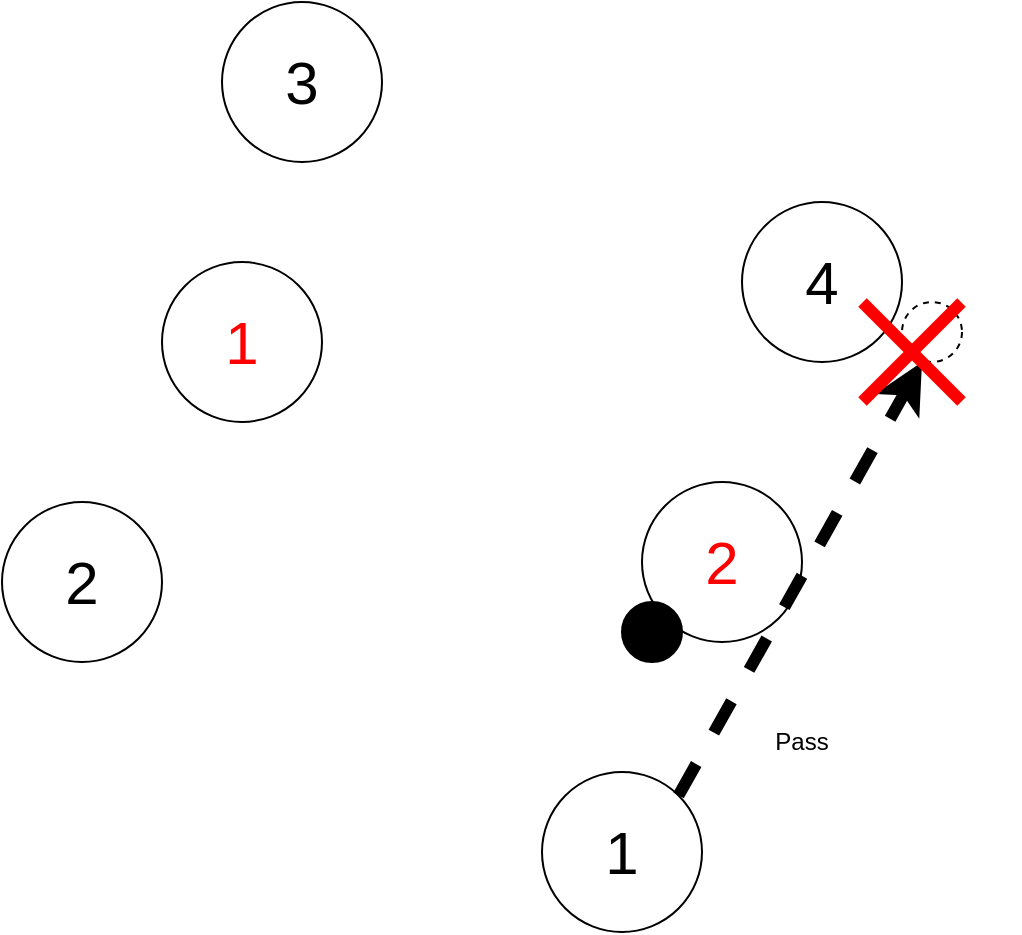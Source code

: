 <mxfile version="20.5.1" type="github"><diagram id="xn9U-B0csEcdAIWwwBOO" name="ページ1"><mxGraphModel dx="1167" dy="693" grid="1" gridSize="10" guides="1" tooltips="1" connect="1" arrows="1" fold="1" page="1" pageScale="1" pageWidth="827" pageHeight="1169" math="0" shadow="0"><root><mxCell id="0"/><mxCell id="1" parent="0"/><mxCell id="wphsssCyiTnLDFVFWFAH-1" value="" style="ellipse;whiteSpace=wrap;html=1;aspect=fixed;fillColor=#FFFFFF;dashed=1;" parent="1" vertex="1"><mxGeometry x="660" y="310" width="30" height="30" as="geometry"/></mxCell><mxCell id="wphsssCyiTnLDFVFWFAH-3" value="&lt;font style=&quot;font-size: 30px;&quot;&gt;1&lt;/font&gt;" style="ellipse;whiteSpace=wrap;html=1;aspect=fixed;" parent="1" vertex="1"><mxGeometry x="480" y="545" width="80" height="80" as="geometry"/></mxCell><mxCell id="wphsssCyiTnLDFVFWFAH-4" value="&lt;font color=&quot;#ff0000&quot; style=&quot;font-size: 30px;&quot;&gt;1&lt;/font&gt;" style="ellipse;whiteSpace=wrap;html=1;aspect=fixed;fillColor=#FFFFFF;" parent="1" vertex="1"><mxGeometry x="290" y="290" width="80" height="80" as="geometry"/></mxCell><mxCell id="wphsssCyiTnLDFVFWFAH-5" value="&lt;font style=&quot;font-size: 30px;&quot;&gt;2&lt;/font&gt;" style="ellipse;whiteSpace=wrap;html=1;aspect=fixed;" parent="1" vertex="1"><mxGeometry x="210" y="410" width="80" height="80" as="geometry"/></mxCell><mxCell id="wphsssCyiTnLDFVFWFAH-9" value="&lt;span style=&quot;font-size: 30px;&quot;&gt;3&lt;/span&gt;" style="ellipse;whiteSpace=wrap;html=1;aspect=fixed;" parent="1" vertex="1"><mxGeometry x="320" y="160" width="80" height="80" as="geometry"/></mxCell><mxCell id="wphsssCyiTnLDFVFWFAH-10" value="&lt;font style=&quot;font-size: 30px;&quot;&gt;4&lt;/font&gt;" style="ellipse;whiteSpace=wrap;html=1;aspect=fixed;" parent="1" vertex="1"><mxGeometry x="580" y="260" width="80" height="80" as="geometry"/></mxCell><mxCell id="wphsssCyiTnLDFVFWFAH-11" value="&lt;font color=&quot;#ff0000&quot; style=&quot;font-size: 30px;&quot;&gt;2&lt;/font&gt;" style="ellipse;whiteSpace=wrap;html=1;aspect=fixed;fillColor=#FFFFFF;" parent="1" vertex="1"><mxGeometry x="530" y="400" width="80" height="80" as="geometry"/></mxCell><mxCell id="OKJ5bo4SG5owmQdN7gM3-1" value="" style="endArrow=classic;html=1;rounded=0;exitX=1;exitY=0;exitDx=0;exitDy=0;strokeWidth=6;dashed=1;" parent="1" source="wphsssCyiTnLDFVFWFAH-3" edge="1"><mxGeometry width="50" height="50" relative="1" as="geometry"><mxPoint x="531.56" y="532.11" as="sourcePoint"/><mxPoint x="670" y="340" as="targetPoint"/></mxGeometry></mxCell><mxCell id="OKJ5bo4SG5owmQdN7gM3-2" value="Pass" style="text;html=1;strokeColor=none;fillColor=none;align=center;verticalAlign=middle;whiteSpace=wrap;rounded=0;" parent="1" vertex="1"><mxGeometry x="580" y="515" width="60" height="30" as="geometry"/></mxCell><mxCell id="np25aeN6fYQW-MV6RmQ--2" value="" style="ellipse;whiteSpace=wrap;html=1;aspect=fixed;fillColor=#000000;" vertex="1" parent="1"><mxGeometry x="520" y="460" width="30" height="30" as="geometry"/></mxCell><mxCell id="np25aeN6fYQW-MV6RmQ--3" value="" style="shape=cross;whiteSpace=wrap;html=1;fillColor=none;strokeColor=#FF0000;size=0;strokeWidth=6;rotation=45;" vertex="1" parent="1"><mxGeometry x="630" y="300" width="70" height="70" as="geometry"/></mxCell></root></mxGraphModel></diagram></mxfile>